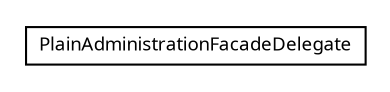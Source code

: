 #!/usr/local/bin/dot
#
# Class diagram 
# Generated by UMLGraph version R5_6 (http://www.umlgraph.org/)
#

digraph G {
	edge [fontname="Trebuchet MS",fontsize=10,labelfontname="Trebuchet MS",labelfontsize=10];
	node [fontname="Trebuchet MS",fontsize=10,shape=plaintext];
	nodesep=0.25;
	ranksep=0.5;
	// se.cambio.cds.model.facade.administration.plain.PlainAdministrationFacadeDelegate
	c28085 [label=<<table title="se.cambio.cds.model.facade.administration.plain.PlainAdministrationFacadeDelegate" border="0" cellborder="1" cellspacing="0" cellpadding="2" port="p" href="./PlainAdministrationFacadeDelegate.html">
		<tr><td><table border="0" cellspacing="0" cellpadding="1">
<tr><td align="center" balign="center"><font face="Trebuchet MS"> PlainAdministrationFacadeDelegate </font></td></tr>
		</table></td></tr>
		</table>>, URL="./PlainAdministrationFacadeDelegate.html", fontname="Trebuchet MS", fontcolor="black", fontsize=9.0];
}

